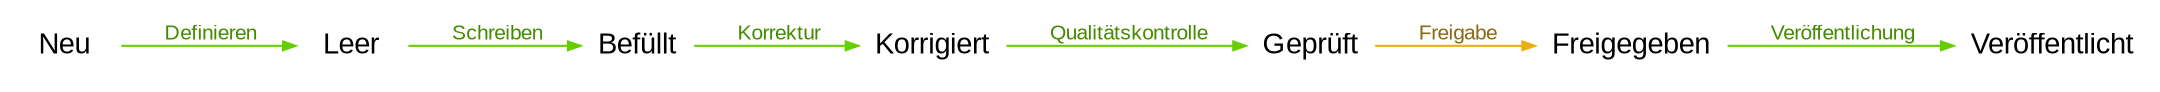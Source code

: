 
digraph G {
rankdir=LR
fontname=Arial
fontcolor=gray50

labelloc=top
labelfloat=True

node [ fontname=Arial ]
edge [ fontsize=10 fontname=Arial color=lemonchiffon4 fontcolor=royalblue4 arrowsize=0.6 ]

node [ shape=none ]
Geprueft [ label="Geprüft" ]
Neu
Leer
Befuellt [ label="Befüllt" ]

# Ablauf
edge [ color=chartreuse3 fontcolor=chartreuse4]
Neu -> Leer [ label=" Definieren" ]
Leer -> Befuellt [ label=" Schreiben" ]
Befuellt -> Korrigiert [ label=" Korrektur" ]
Korrigiert -> Geprueft [ label=" Qualitätskontrolle" ]
Geprueft -> Freigegeben [ label=" Freigabe" color=darkgoldenrod2 fontcolor=goldenrod4 ]
Public [ label="Veröffentlicht" ]
Freigegeben -> Public [ label=" Veröffentlichung" ]

}
